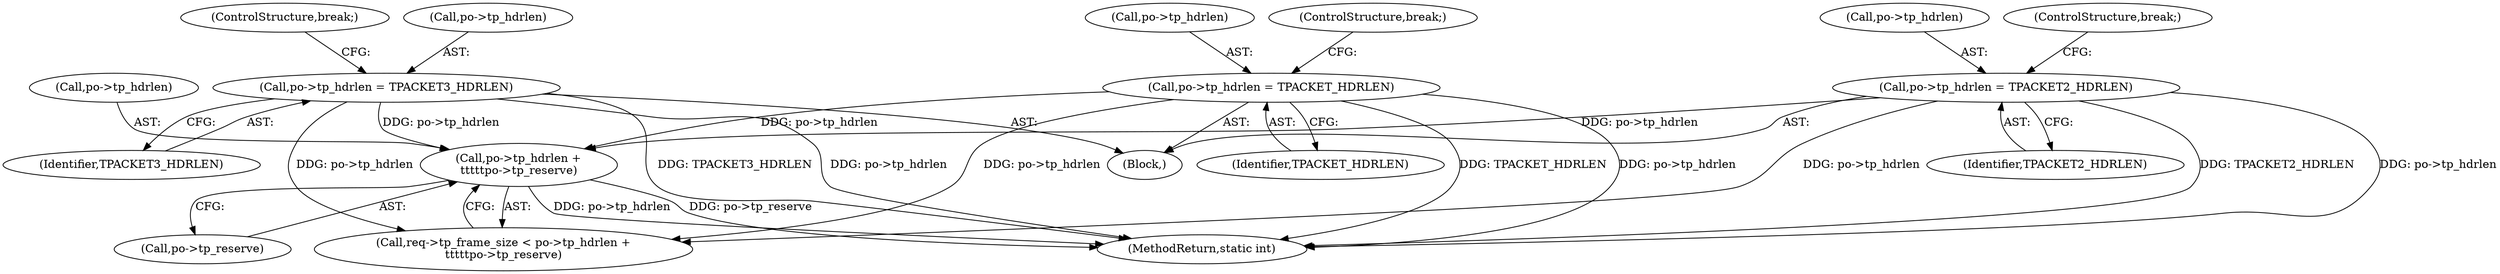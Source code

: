 digraph "0_linux_84ac7260236a49c79eede91617700174c2c19b0c@pointer" {
"1000291" [label="(Call,po->tp_hdrlen +\n\t\t\t\t\tpo->tp_reserve)"];
"1000235" [label="(Call,po->tp_hdrlen = TPACKET3_HDRLEN)"];
"1000228" [label="(Call,po->tp_hdrlen = TPACKET2_HDRLEN)"];
"1000221" [label="(Call,po->tp_hdrlen = TPACKET_HDRLEN)"];
"1000292" [label="(Call,po->tp_hdrlen)"];
"1000239" [label="(Identifier,TPACKET3_HDRLEN)"];
"1000222" [label="(Call,po->tp_hdrlen)"];
"1000229" [label="(Call,po->tp_hdrlen)"];
"1000240" [label="(ControlStructure,break;)"];
"1000236" [label="(Call,po->tp_hdrlen)"];
"1000233" [label="(ControlStructure,break;)"];
"1000295" [label="(Call,po->tp_reserve)"];
"1000225" [label="(Identifier,TPACKET_HDRLEN)"];
"1000226" [label="(ControlStructure,break;)"];
"1000287" [label="(Call,req->tp_frame_size < po->tp_hdrlen +\n\t\t\t\t\tpo->tp_reserve)"];
"1000221" [label="(Call,po->tp_hdrlen = TPACKET_HDRLEN)"];
"1000219" [label="(Block,)"];
"1000235" [label="(Call,po->tp_hdrlen = TPACKET3_HDRLEN)"];
"1000228" [label="(Call,po->tp_hdrlen = TPACKET2_HDRLEN)"];
"1000232" [label="(Identifier,TPACKET2_HDRLEN)"];
"1000587" [label="(MethodReturn,static int)"];
"1000291" [label="(Call,po->tp_hdrlen +\n\t\t\t\t\tpo->tp_reserve)"];
"1000291" -> "1000287"  [label="AST: "];
"1000291" -> "1000295"  [label="CFG: "];
"1000292" -> "1000291"  [label="AST: "];
"1000295" -> "1000291"  [label="AST: "];
"1000287" -> "1000291"  [label="CFG: "];
"1000291" -> "1000587"  [label="DDG: po->tp_hdrlen"];
"1000291" -> "1000587"  [label="DDG: po->tp_reserve"];
"1000235" -> "1000291"  [label="DDG: po->tp_hdrlen"];
"1000228" -> "1000291"  [label="DDG: po->tp_hdrlen"];
"1000221" -> "1000291"  [label="DDG: po->tp_hdrlen"];
"1000235" -> "1000219"  [label="AST: "];
"1000235" -> "1000239"  [label="CFG: "];
"1000236" -> "1000235"  [label="AST: "];
"1000239" -> "1000235"  [label="AST: "];
"1000240" -> "1000235"  [label="CFG: "];
"1000235" -> "1000587"  [label="DDG: TPACKET3_HDRLEN"];
"1000235" -> "1000587"  [label="DDG: po->tp_hdrlen"];
"1000235" -> "1000287"  [label="DDG: po->tp_hdrlen"];
"1000228" -> "1000219"  [label="AST: "];
"1000228" -> "1000232"  [label="CFG: "];
"1000229" -> "1000228"  [label="AST: "];
"1000232" -> "1000228"  [label="AST: "];
"1000233" -> "1000228"  [label="CFG: "];
"1000228" -> "1000587"  [label="DDG: po->tp_hdrlen"];
"1000228" -> "1000587"  [label="DDG: TPACKET2_HDRLEN"];
"1000228" -> "1000287"  [label="DDG: po->tp_hdrlen"];
"1000221" -> "1000219"  [label="AST: "];
"1000221" -> "1000225"  [label="CFG: "];
"1000222" -> "1000221"  [label="AST: "];
"1000225" -> "1000221"  [label="AST: "];
"1000226" -> "1000221"  [label="CFG: "];
"1000221" -> "1000587"  [label="DDG: TPACKET_HDRLEN"];
"1000221" -> "1000587"  [label="DDG: po->tp_hdrlen"];
"1000221" -> "1000287"  [label="DDG: po->tp_hdrlen"];
}
